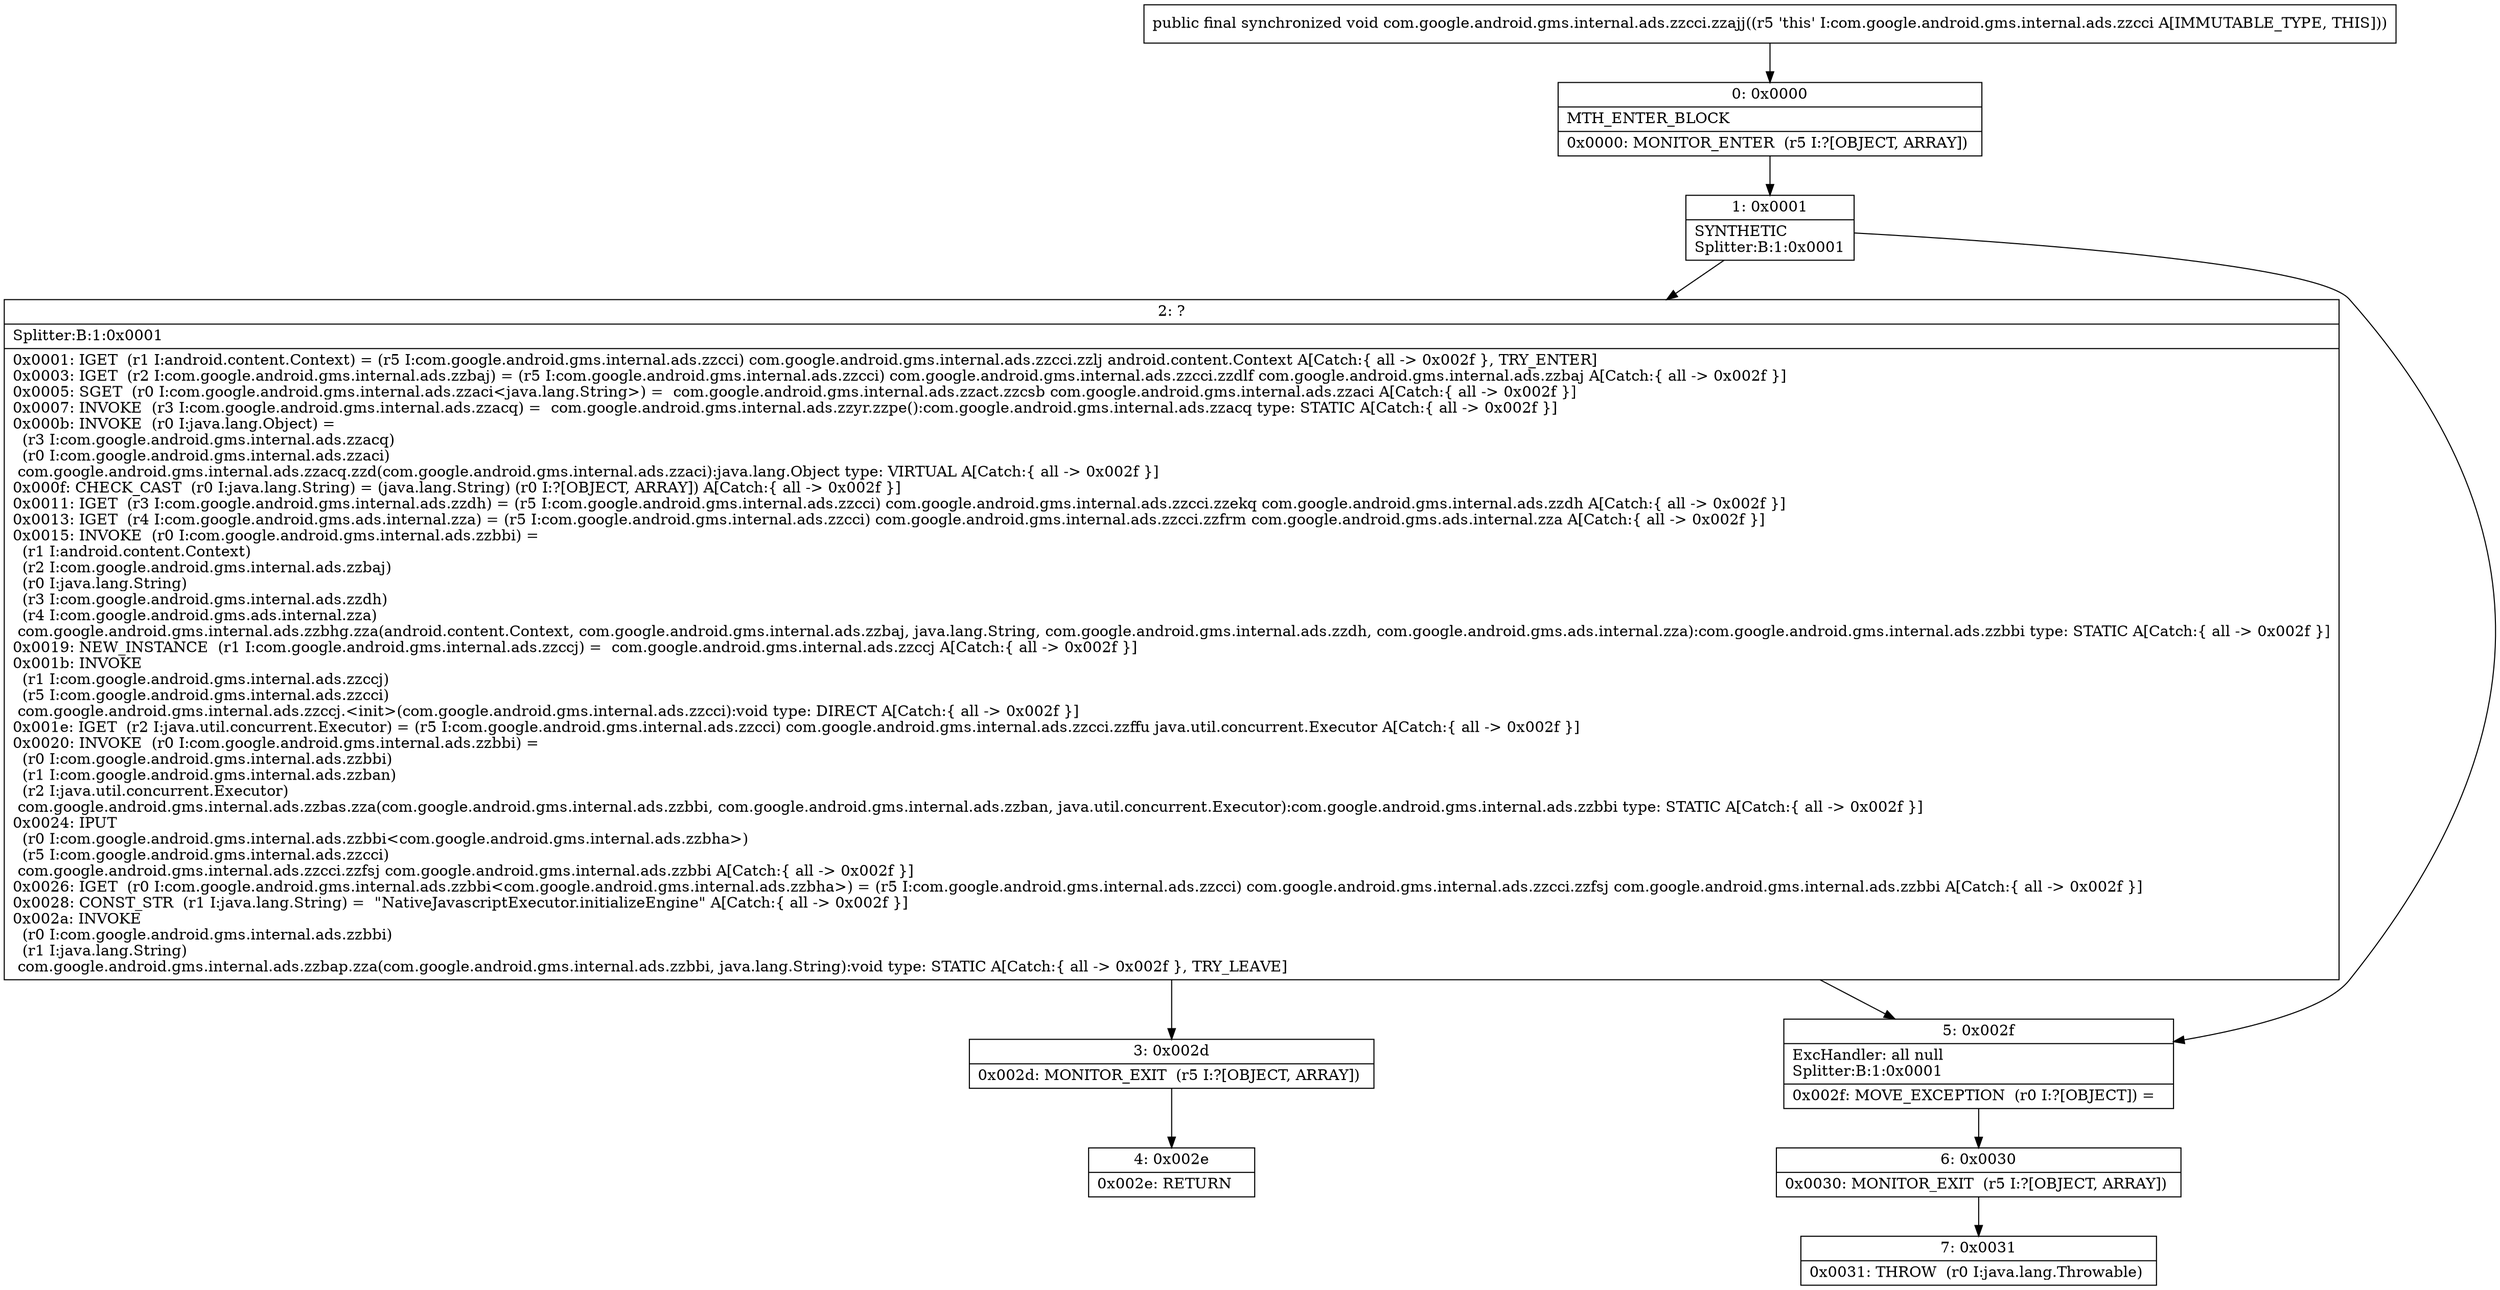 digraph "CFG forcom.google.android.gms.internal.ads.zzcci.zzajj()V" {
Node_0 [shape=record,label="{0\:\ 0x0000|MTH_ENTER_BLOCK\l|0x0000: MONITOR_ENTER  (r5 I:?[OBJECT, ARRAY]) \l}"];
Node_1 [shape=record,label="{1\:\ 0x0001|SYNTHETIC\lSplitter:B:1:0x0001\l}"];
Node_2 [shape=record,label="{2\:\ ?|Splitter:B:1:0x0001\l|0x0001: IGET  (r1 I:android.content.Context) = (r5 I:com.google.android.gms.internal.ads.zzcci) com.google.android.gms.internal.ads.zzcci.zzlj android.content.Context A[Catch:\{ all \-\> 0x002f \}, TRY_ENTER]\l0x0003: IGET  (r2 I:com.google.android.gms.internal.ads.zzbaj) = (r5 I:com.google.android.gms.internal.ads.zzcci) com.google.android.gms.internal.ads.zzcci.zzdlf com.google.android.gms.internal.ads.zzbaj A[Catch:\{ all \-\> 0x002f \}]\l0x0005: SGET  (r0 I:com.google.android.gms.internal.ads.zzaci\<java.lang.String\>) =  com.google.android.gms.internal.ads.zzact.zzcsb com.google.android.gms.internal.ads.zzaci A[Catch:\{ all \-\> 0x002f \}]\l0x0007: INVOKE  (r3 I:com.google.android.gms.internal.ads.zzacq) =  com.google.android.gms.internal.ads.zzyr.zzpe():com.google.android.gms.internal.ads.zzacq type: STATIC A[Catch:\{ all \-\> 0x002f \}]\l0x000b: INVOKE  (r0 I:java.lang.Object) = \l  (r3 I:com.google.android.gms.internal.ads.zzacq)\l  (r0 I:com.google.android.gms.internal.ads.zzaci)\l com.google.android.gms.internal.ads.zzacq.zzd(com.google.android.gms.internal.ads.zzaci):java.lang.Object type: VIRTUAL A[Catch:\{ all \-\> 0x002f \}]\l0x000f: CHECK_CAST  (r0 I:java.lang.String) = (java.lang.String) (r0 I:?[OBJECT, ARRAY]) A[Catch:\{ all \-\> 0x002f \}]\l0x0011: IGET  (r3 I:com.google.android.gms.internal.ads.zzdh) = (r5 I:com.google.android.gms.internal.ads.zzcci) com.google.android.gms.internal.ads.zzcci.zzekq com.google.android.gms.internal.ads.zzdh A[Catch:\{ all \-\> 0x002f \}]\l0x0013: IGET  (r4 I:com.google.android.gms.ads.internal.zza) = (r5 I:com.google.android.gms.internal.ads.zzcci) com.google.android.gms.internal.ads.zzcci.zzfrm com.google.android.gms.ads.internal.zza A[Catch:\{ all \-\> 0x002f \}]\l0x0015: INVOKE  (r0 I:com.google.android.gms.internal.ads.zzbbi) = \l  (r1 I:android.content.Context)\l  (r2 I:com.google.android.gms.internal.ads.zzbaj)\l  (r0 I:java.lang.String)\l  (r3 I:com.google.android.gms.internal.ads.zzdh)\l  (r4 I:com.google.android.gms.ads.internal.zza)\l com.google.android.gms.internal.ads.zzbhg.zza(android.content.Context, com.google.android.gms.internal.ads.zzbaj, java.lang.String, com.google.android.gms.internal.ads.zzdh, com.google.android.gms.ads.internal.zza):com.google.android.gms.internal.ads.zzbbi type: STATIC A[Catch:\{ all \-\> 0x002f \}]\l0x0019: NEW_INSTANCE  (r1 I:com.google.android.gms.internal.ads.zzccj) =  com.google.android.gms.internal.ads.zzccj A[Catch:\{ all \-\> 0x002f \}]\l0x001b: INVOKE  \l  (r1 I:com.google.android.gms.internal.ads.zzccj)\l  (r5 I:com.google.android.gms.internal.ads.zzcci)\l com.google.android.gms.internal.ads.zzccj.\<init\>(com.google.android.gms.internal.ads.zzcci):void type: DIRECT A[Catch:\{ all \-\> 0x002f \}]\l0x001e: IGET  (r2 I:java.util.concurrent.Executor) = (r5 I:com.google.android.gms.internal.ads.zzcci) com.google.android.gms.internal.ads.zzcci.zzffu java.util.concurrent.Executor A[Catch:\{ all \-\> 0x002f \}]\l0x0020: INVOKE  (r0 I:com.google.android.gms.internal.ads.zzbbi) = \l  (r0 I:com.google.android.gms.internal.ads.zzbbi)\l  (r1 I:com.google.android.gms.internal.ads.zzban)\l  (r2 I:java.util.concurrent.Executor)\l com.google.android.gms.internal.ads.zzbas.zza(com.google.android.gms.internal.ads.zzbbi, com.google.android.gms.internal.ads.zzban, java.util.concurrent.Executor):com.google.android.gms.internal.ads.zzbbi type: STATIC A[Catch:\{ all \-\> 0x002f \}]\l0x0024: IPUT  \l  (r0 I:com.google.android.gms.internal.ads.zzbbi\<com.google.android.gms.internal.ads.zzbha\>)\l  (r5 I:com.google.android.gms.internal.ads.zzcci)\l com.google.android.gms.internal.ads.zzcci.zzfsj com.google.android.gms.internal.ads.zzbbi A[Catch:\{ all \-\> 0x002f \}]\l0x0026: IGET  (r0 I:com.google.android.gms.internal.ads.zzbbi\<com.google.android.gms.internal.ads.zzbha\>) = (r5 I:com.google.android.gms.internal.ads.zzcci) com.google.android.gms.internal.ads.zzcci.zzfsj com.google.android.gms.internal.ads.zzbbi A[Catch:\{ all \-\> 0x002f \}]\l0x0028: CONST_STR  (r1 I:java.lang.String) =  \"NativeJavascriptExecutor.initializeEngine\" A[Catch:\{ all \-\> 0x002f \}]\l0x002a: INVOKE  \l  (r0 I:com.google.android.gms.internal.ads.zzbbi)\l  (r1 I:java.lang.String)\l com.google.android.gms.internal.ads.zzbap.zza(com.google.android.gms.internal.ads.zzbbi, java.lang.String):void type: STATIC A[Catch:\{ all \-\> 0x002f \}, TRY_LEAVE]\l}"];
Node_3 [shape=record,label="{3\:\ 0x002d|0x002d: MONITOR_EXIT  (r5 I:?[OBJECT, ARRAY]) \l}"];
Node_4 [shape=record,label="{4\:\ 0x002e|0x002e: RETURN   \l}"];
Node_5 [shape=record,label="{5\:\ 0x002f|ExcHandler: all null\lSplitter:B:1:0x0001\l|0x002f: MOVE_EXCEPTION  (r0 I:?[OBJECT]) =  \l}"];
Node_6 [shape=record,label="{6\:\ 0x0030|0x0030: MONITOR_EXIT  (r5 I:?[OBJECT, ARRAY]) \l}"];
Node_7 [shape=record,label="{7\:\ 0x0031|0x0031: THROW  (r0 I:java.lang.Throwable) \l}"];
MethodNode[shape=record,label="{public final synchronized void com.google.android.gms.internal.ads.zzcci.zzajj((r5 'this' I:com.google.android.gms.internal.ads.zzcci A[IMMUTABLE_TYPE, THIS])) }"];
MethodNode -> Node_0;
Node_0 -> Node_1;
Node_1 -> Node_2;
Node_1 -> Node_5;
Node_2 -> Node_3;
Node_2 -> Node_5;
Node_3 -> Node_4;
Node_5 -> Node_6;
Node_6 -> Node_7;
}

